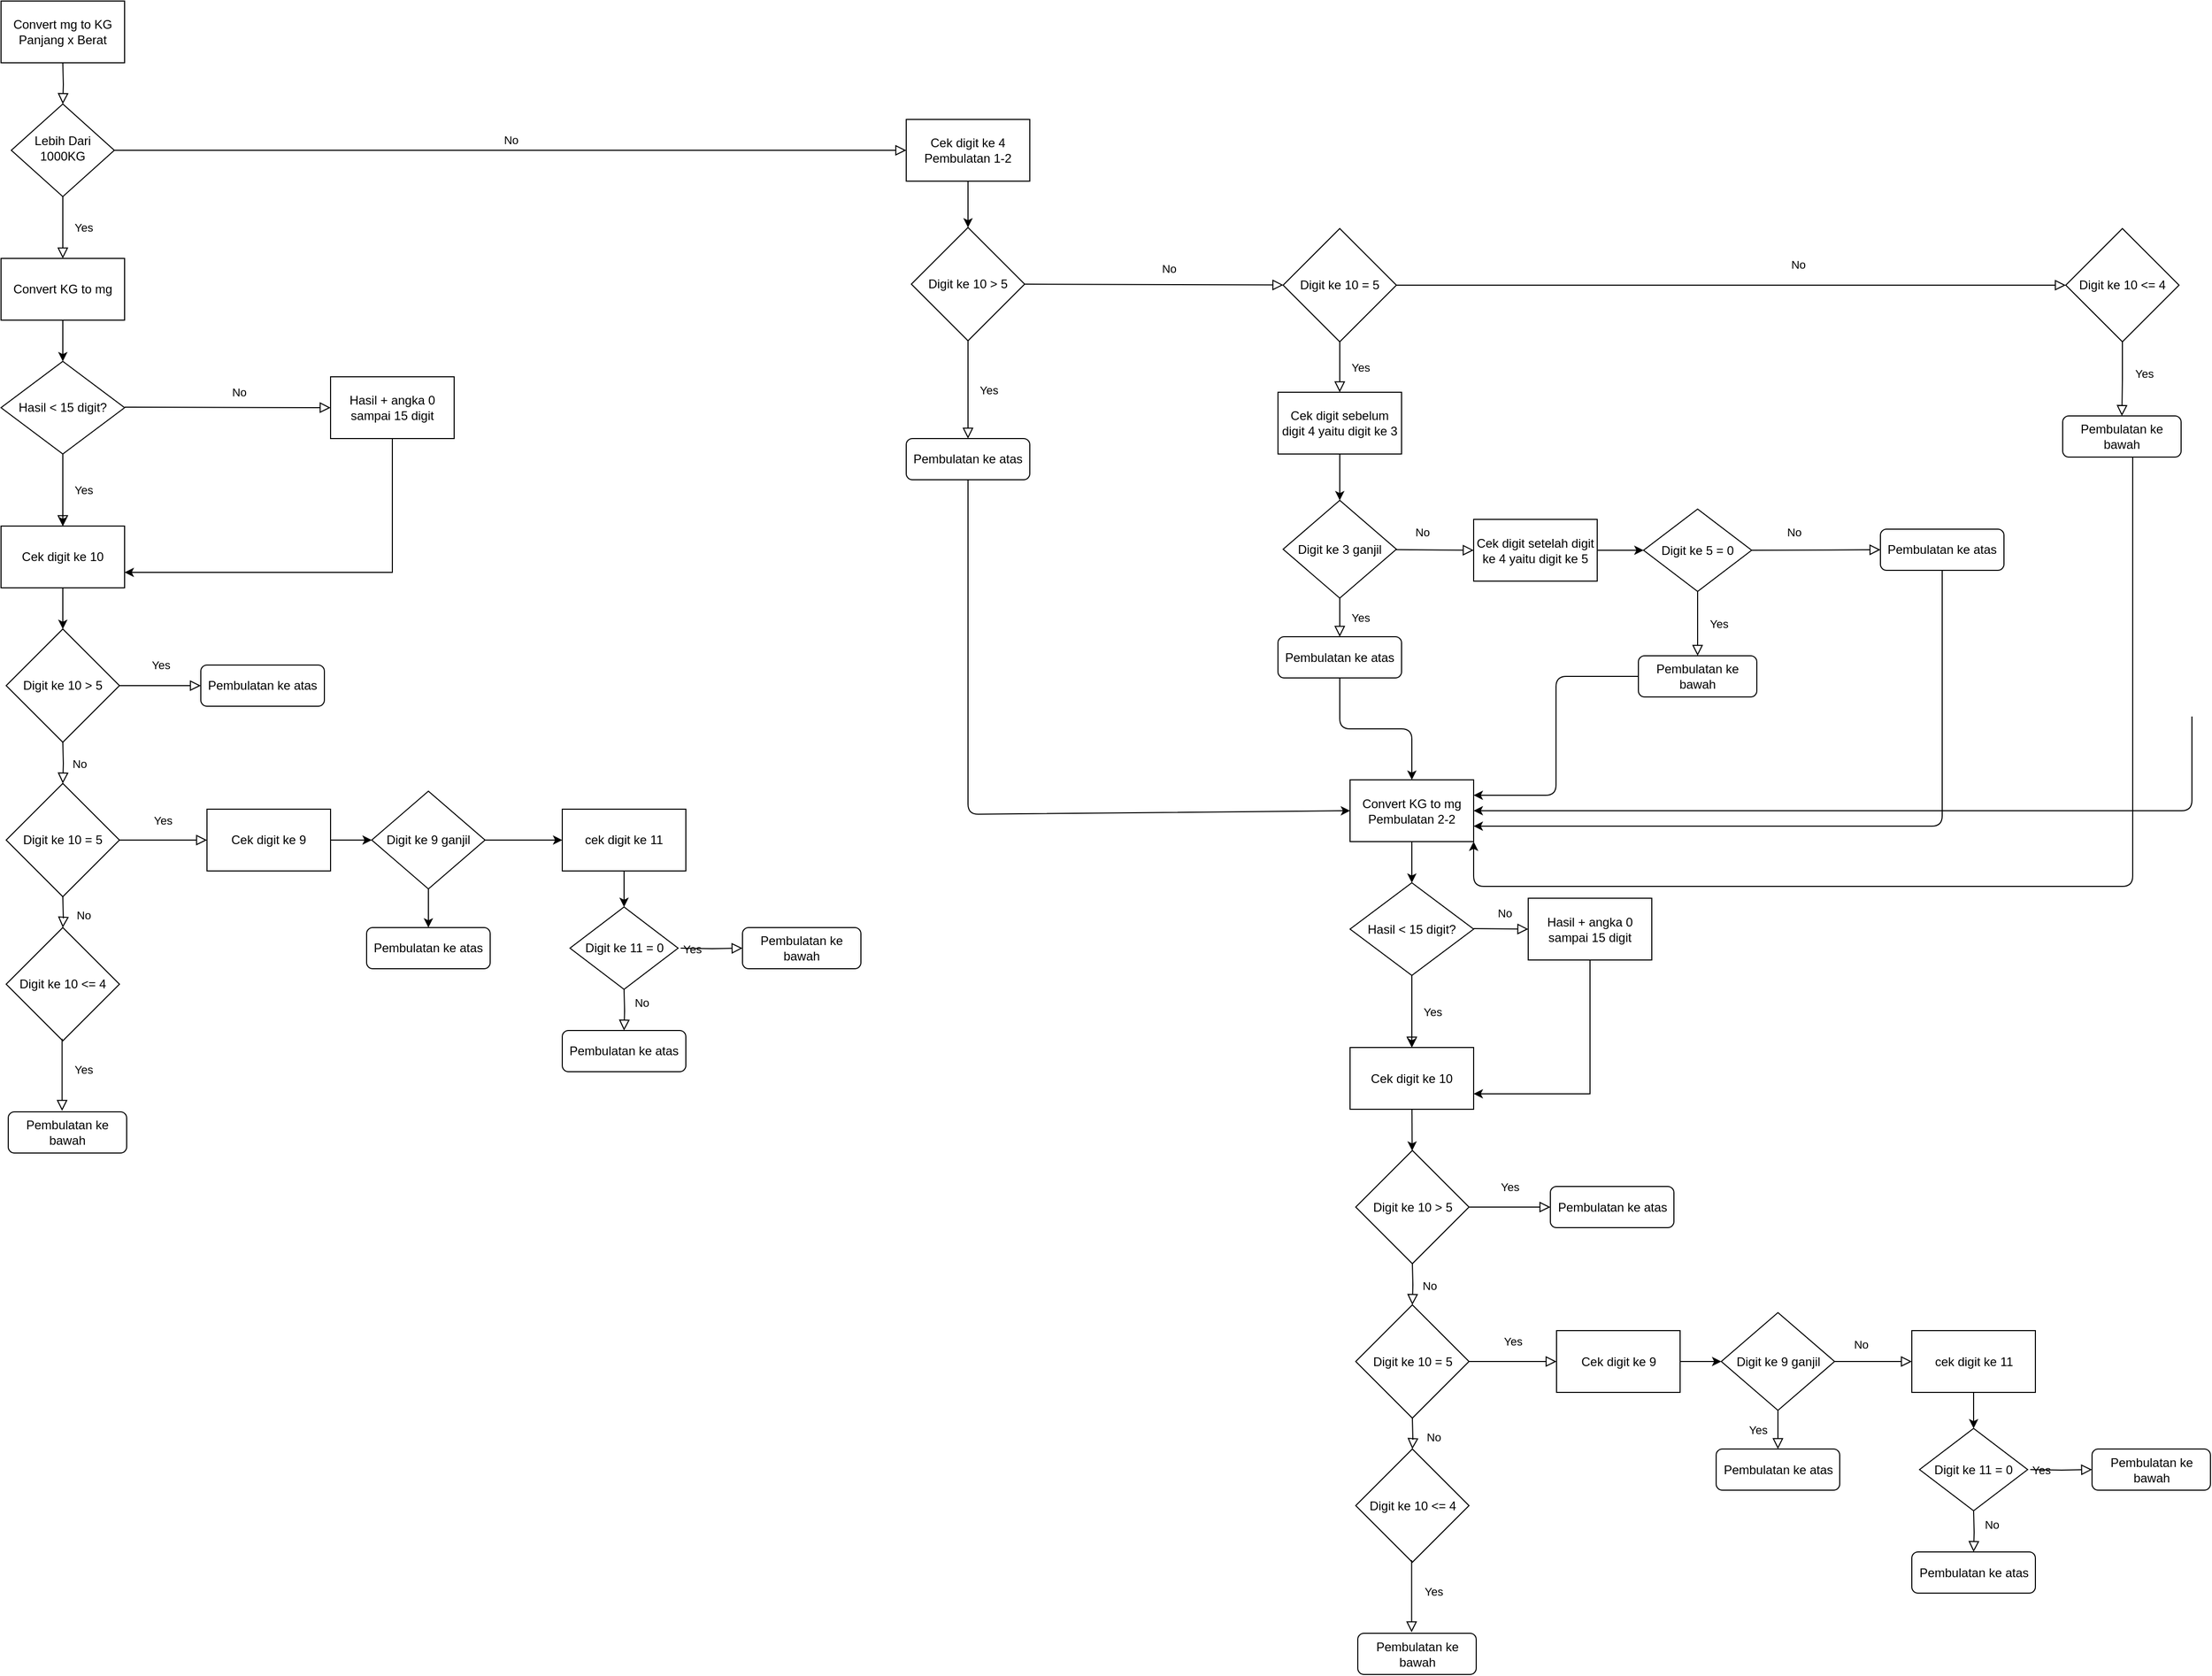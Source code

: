 <mxfile version="20.8.3" type="github">
  <diagram id="C5RBs43oDa-KdzZeNtuy" name="Page-1">
    <mxGraphModel dx="2311" dy="897" grid="1" gridSize="10" guides="1" tooltips="1" connect="1" arrows="1" fold="1" page="1" pageScale="1" pageWidth="827" pageHeight="1169" math="0" shadow="0">
      <root>
        <mxCell id="WIyWlLk6GJQsqaUBKTNV-0" />
        <mxCell id="WIyWlLk6GJQsqaUBKTNV-1" parent="WIyWlLk6GJQsqaUBKTNV-0" />
        <mxCell id="WIyWlLk6GJQsqaUBKTNV-2" value="" style="rounded=0;html=1;jettySize=auto;orthogonalLoop=1;fontSize=11;endArrow=block;endFill=0;endSize=8;strokeWidth=1;shadow=0;labelBackgroundColor=none;edgeStyle=orthogonalEdgeStyle;" parent="WIyWlLk6GJQsqaUBKTNV-1" target="WIyWlLk6GJQsqaUBKTNV-6" edge="1">
          <mxGeometry relative="1" as="geometry">
            <mxPoint x="60" y="140" as="sourcePoint" />
          </mxGeometry>
        </mxCell>
        <mxCell id="WIyWlLk6GJQsqaUBKTNV-4" value="Yes" style="rounded=0;html=1;jettySize=auto;orthogonalLoop=1;fontSize=11;endArrow=block;endFill=0;endSize=8;strokeWidth=1;shadow=0;labelBackgroundColor=none;edgeStyle=orthogonalEdgeStyle;" parent="WIyWlLk6GJQsqaUBKTNV-1" source="WIyWlLk6GJQsqaUBKTNV-6" edge="1">
          <mxGeometry y="20" relative="1" as="geometry">
            <mxPoint as="offset" />
            <mxPoint x="60" y="330" as="targetPoint" />
          </mxGeometry>
        </mxCell>
        <mxCell id="WIyWlLk6GJQsqaUBKTNV-5" value="No" style="edgeStyle=orthogonalEdgeStyle;rounded=0;html=1;jettySize=auto;orthogonalLoop=1;fontSize=11;endArrow=block;endFill=0;endSize=8;strokeWidth=1;shadow=0;labelBackgroundColor=none;entryX=0;entryY=0.5;entryDx=0;entryDy=0;" parent="WIyWlLk6GJQsqaUBKTNV-1" source="WIyWlLk6GJQsqaUBKTNV-6" target="S4tk1vwkPnhRa-5dBJaB-56" edge="1">
          <mxGeometry y="10" relative="1" as="geometry">
            <mxPoint as="offset" />
            <mxPoint x="740" y="225" as="targetPoint" />
          </mxGeometry>
        </mxCell>
        <mxCell id="WIyWlLk6GJQsqaUBKTNV-6" value="Lebih Dari 1000KG&lt;br&gt;" style="rhombus;whiteSpace=wrap;html=1;shadow=0;fontFamily=Helvetica;fontSize=12;align=center;strokeWidth=1;spacing=6;spacingTop=-4;" parent="WIyWlLk6GJQsqaUBKTNV-1" vertex="1">
          <mxGeometry x="10" y="180" width="100" height="90" as="geometry" />
        </mxCell>
        <mxCell id="S4tk1vwkPnhRa-5dBJaB-2" value="Convert mg to KG Panjang x Berat" style="rounded=0;whiteSpace=wrap;html=1;" vertex="1" parent="WIyWlLk6GJQsqaUBKTNV-1">
          <mxGeometry y="80" width="120" height="60" as="geometry" />
        </mxCell>
        <mxCell id="S4tk1vwkPnhRa-5dBJaB-7" style="edgeStyle=orthogonalEdgeStyle;rounded=0;orthogonalLoop=1;jettySize=auto;html=1;entryX=0.5;entryY=0;entryDx=0;entryDy=0;" edge="1" parent="WIyWlLk6GJQsqaUBKTNV-1" source="S4tk1vwkPnhRa-5dBJaB-3" target="S4tk1vwkPnhRa-5dBJaB-4">
          <mxGeometry relative="1" as="geometry" />
        </mxCell>
        <mxCell id="S4tk1vwkPnhRa-5dBJaB-3" value="Convert KG to mg" style="rounded=0;whiteSpace=wrap;html=1;" vertex="1" parent="WIyWlLk6GJQsqaUBKTNV-1">
          <mxGeometry y="330" width="120" height="60" as="geometry" />
        </mxCell>
        <mxCell id="S4tk1vwkPnhRa-5dBJaB-9" style="edgeStyle=orthogonalEdgeStyle;rounded=0;orthogonalLoop=1;jettySize=auto;html=1;" edge="1" parent="WIyWlLk6GJQsqaUBKTNV-1" source="S4tk1vwkPnhRa-5dBJaB-4">
          <mxGeometry relative="1" as="geometry">
            <mxPoint x="60" y="590" as="targetPoint" />
          </mxGeometry>
        </mxCell>
        <mxCell id="S4tk1vwkPnhRa-5dBJaB-4" value="Hasil &amp;lt; 15 digit?" style="rhombus;whiteSpace=wrap;html=1;" vertex="1" parent="WIyWlLk6GJQsqaUBKTNV-1">
          <mxGeometry y="430" width="120" height="90" as="geometry" />
        </mxCell>
        <mxCell id="S4tk1vwkPnhRa-5dBJaB-12" style="edgeStyle=orthogonalEdgeStyle;rounded=0;orthogonalLoop=1;jettySize=auto;html=1;entryX=1;entryY=0.75;entryDx=0;entryDy=0;" edge="1" parent="WIyWlLk6GJQsqaUBKTNV-1" source="S4tk1vwkPnhRa-5dBJaB-10" target="S4tk1vwkPnhRa-5dBJaB-11">
          <mxGeometry relative="1" as="geometry">
            <Array as="points">
              <mxPoint x="380" y="635" />
            </Array>
          </mxGeometry>
        </mxCell>
        <mxCell id="S4tk1vwkPnhRa-5dBJaB-10" value="Hasil + angka 0 sampai 15 digit" style="rounded=0;whiteSpace=wrap;html=1;" vertex="1" parent="WIyWlLk6GJQsqaUBKTNV-1">
          <mxGeometry x="320" y="445" width="120" height="60" as="geometry" />
        </mxCell>
        <mxCell id="S4tk1vwkPnhRa-5dBJaB-20" style="edgeStyle=orthogonalEdgeStyle;rounded=0;orthogonalLoop=1;jettySize=auto;html=1;" edge="1" parent="WIyWlLk6GJQsqaUBKTNV-1" source="S4tk1vwkPnhRa-5dBJaB-11" target="S4tk1vwkPnhRa-5dBJaB-18">
          <mxGeometry relative="1" as="geometry" />
        </mxCell>
        <mxCell id="S4tk1vwkPnhRa-5dBJaB-11" value="Cek digit ke 10" style="rounded=0;whiteSpace=wrap;html=1;" vertex="1" parent="WIyWlLk6GJQsqaUBKTNV-1">
          <mxGeometry y="590" width="120" height="60" as="geometry" />
        </mxCell>
        <mxCell id="S4tk1vwkPnhRa-5dBJaB-14" value="No" style="edgeStyle=orthogonalEdgeStyle;rounded=0;html=1;jettySize=auto;orthogonalLoop=1;fontSize=11;endArrow=block;endFill=0;endSize=8;strokeWidth=1;shadow=0;labelBackgroundColor=none;entryX=0;entryY=0.5;entryDx=0;entryDy=0;" edge="1" parent="WIyWlLk6GJQsqaUBKTNV-1" target="S4tk1vwkPnhRa-5dBJaB-10">
          <mxGeometry x="0.102" y="15" relative="1" as="geometry">
            <mxPoint x="1" as="offset" />
            <mxPoint x="120" y="474.5" as="sourcePoint" />
            <mxPoint x="310" y="474.5" as="targetPoint" />
          </mxGeometry>
        </mxCell>
        <mxCell id="S4tk1vwkPnhRa-5dBJaB-15" value="Yes" style="rounded=0;html=1;jettySize=auto;orthogonalLoop=1;fontSize=11;endArrow=block;endFill=0;endSize=8;strokeWidth=1;shadow=0;labelBackgroundColor=none;edgeStyle=orthogonalEdgeStyle;" edge="1" parent="WIyWlLk6GJQsqaUBKTNV-1" source="S4tk1vwkPnhRa-5dBJaB-4" target="S4tk1vwkPnhRa-5dBJaB-11">
          <mxGeometry y="20" relative="1" as="geometry">
            <mxPoint as="offset" />
            <mxPoint x="70" y="280" as="sourcePoint" />
            <mxPoint x="70" y="340" as="targetPoint" />
          </mxGeometry>
        </mxCell>
        <mxCell id="S4tk1vwkPnhRa-5dBJaB-17" value="Digit ke 10 = 5" style="rhombus;whiteSpace=wrap;html=1;" vertex="1" parent="WIyWlLk6GJQsqaUBKTNV-1">
          <mxGeometry x="5" y="840" width="110" height="110" as="geometry" />
        </mxCell>
        <mxCell id="S4tk1vwkPnhRa-5dBJaB-18" value="Digit ke 10 &amp;gt; 5" style="rhombus;whiteSpace=wrap;html=1;" vertex="1" parent="WIyWlLk6GJQsqaUBKTNV-1">
          <mxGeometry x="5" y="690" width="110" height="110" as="geometry" />
        </mxCell>
        <mxCell id="S4tk1vwkPnhRa-5dBJaB-19" value="&lt;span style=&quot;font-weight: 400;&quot;&gt;Digit ke 10 &amp;lt;= 4&lt;/span&gt;" style="rhombus;whiteSpace=wrap;html=1;fontStyle=1" vertex="1" parent="WIyWlLk6GJQsqaUBKTNV-1">
          <mxGeometry x="5" y="980" width="110" height="110" as="geometry" />
        </mxCell>
        <mxCell id="S4tk1vwkPnhRa-5dBJaB-28" value="No" style="edgeStyle=orthogonalEdgeStyle;rounded=0;html=1;jettySize=auto;orthogonalLoop=1;fontSize=11;endArrow=block;endFill=0;endSize=8;strokeWidth=1;shadow=0;labelBackgroundColor=none;" edge="1" parent="WIyWlLk6GJQsqaUBKTNV-1" target="S4tk1vwkPnhRa-5dBJaB-17">
          <mxGeometry x="0.102" y="15" relative="1" as="geometry">
            <mxPoint x="1" as="offset" />
            <mxPoint x="60" y="799.5" as="sourcePoint" />
            <mxPoint x="260" y="800" as="targetPoint" />
          </mxGeometry>
        </mxCell>
        <mxCell id="S4tk1vwkPnhRa-5dBJaB-29" value="No" style="edgeStyle=orthogonalEdgeStyle;rounded=0;html=1;jettySize=auto;orthogonalLoop=1;fontSize=11;endArrow=block;endFill=0;endSize=8;strokeWidth=1;shadow=0;labelBackgroundColor=none;" edge="1" parent="WIyWlLk6GJQsqaUBKTNV-1" target="S4tk1vwkPnhRa-5dBJaB-19">
          <mxGeometry x="0.2" y="20" relative="1" as="geometry">
            <mxPoint as="offset" />
            <mxPoint x="60" y="950" as="sourcePoint" />
            <mxPoint x="70" y="850" as="targetPoint" />
          </mxGeometry>
        </mxCell>
        <mxCell id="S4tk1vwkPnhRa-5dBJaB-30" value="Yes" style="rounded=0;html=1;jettySize=auto;orthogonalLoop=1;fontSize=11;endArrow=block;endFill=0;endSize=8;strokeWidth=1;shadow=0;labelBackgroundColor=none;edgeStyle=orthogonalEdgeStyle;exitX=1;exitY=0.5;exitDx=0;exitDy=0;entryX=0;entryY=0.5;entryDx=0;entryDy=0;" edge="1" parent="WIyWlLk6GJQsqaUBKTNV-1" source="S4tk1vwkPnhRa-5dBJaB-18" target="S4tk1vwkPnhRa-5dBJaB-31">
          <mxGeometry y="20" relative="1" as="geometry">
            <mxPoint as="offset" />
            <mxPoint x="120" y="560" as="sourcePoint" />
            <mxPoint x="190" y="745" as="targetPoint" />
          </mxGeometry>
        </mxCell>
        <mxCell id="S4tk1vwkPnhRa-5dBJaB-31" value="Pembulatan ke atas" style="rounded=1;whiteSpace=wrap;html=1;fontSize=12;glass=0;strokeWidth=1;shadow=0;" vertex="1" parent="WIyWlLk6GJQsqaUBKTNV-1">
          <mxGeometry x="194" y="725" width="120" height="40" as="geometry" />
        </mxCell>
        <mxCell id="S4tk1vwkPnhRa-5dBJaB-33" value="Yes" style="rounded=0;html=1;jettySize=auto;orthogonalLoop=1;fontSize=11;endArrow=block;endFill=0;endSize=8;strokeWidth=1;shadow=0;labelBackgroundColor=none;edgeStyle=orthogonalEdgeStyle;exitX=1;exitY=0.5;exitDx=0;exitDy=0;" edge="1" parent="WIyWlLk6GJQsqaUBKTNV-1" source="S4tk1vwkPnhRa-5dBJaB-17">
          <mxGeometry y="20" relative="1" as="geometry">
            <mxPoint as="offset" />
            <mxPoint x="125" y="755" as="sourcePoint" />
            <mxPoint x="200" y="895" as="targetPoint" />
          </mxGeometry>
        </mxCell>
        <mxCell id="S4tk1vwkPnhRa-5dBJaB-37" value="" style="edgeStyle=orthogonalEdgeStyle;curved=1;orthogonalLoop=1;jettySize=auto;html=1;strokeColor=default;" edge="1" parent="WIyWlLk6GJQsqaUBKTNV-1" source="S4tk1vwkPnhRa-5dBJaB-34" target="S4tk1vwkPnhRa-5dBJaB-35">
          <mxGeometry relative="1" as="geometry" />
        </mxCell>
        <mxCell id="S4tk1vwkPnhRa-5dBJaB-34" value="Cek digit ke 9" style="rounded=0;whiteSpace=wrap;html=1;" vertex="1" parent="WIyWlLk6GJQsqaUBKTNV-1">
          <mxGeometry x="200" y="865" width="120" height="60" as="geometry" />
        </mxCell>
        <mxCell id="S4tk1vwkPnhRa-5dBJaB-41" style="edgeStyle=orthogonalEdgeStyle;curved=1;orthogonalLoop=1;jettySize=auto;html=1;entryX=0.5;entryY=0;entryDx=0;entryDy=0;strokeColor=default;" edge="1" parent="WIyWlLk6GJQsqaUBKTNV-1" source="S4tk1vwkPnhRa-5dBJaB-35" target="S4tk1vwkPnhRa-5dBJaB-39">
          <mxGeometry relative="1" as="geometry" />
        </mxCell>
        <mxCell id="S4tk1vwkPnhRa-5dBJaB-43" value="" style="edgeStyle=orthogonalEdgeStyle;curved=1;orthogonalLoop=1;jettySize=auto;html=1;strokeColor=default;" edge="1" parent="WIyWlLk6GJQsqaUBKTNV-1" source="S4tk1vwkPnhRa-5dBJaB-35" target="S4tk1vwkPnhRa-5dBJaB-42">
          <mxGeometry relative="1" as="geometry" />
        </mxCell>
        <mxCell id="S4tk1vwkPnhRa-5dBJaB-35" value="Digit ke 9 ganjil" style="rhombus;whiteSpace=wrap;html=1;rounded=0;" vertex="1" parent="WIyWlLk6GJQsqaUBKTNV-1">
          <mxGeometry x="360" y="847.5" width="110" height="95" as="geometry" />
        </mxCell>
        <mxCell id="S4tk1vwkPnhRa-5dBJaB-39" value="Pembulatan ke atas" style="rounded=1;whiteSpace=wrap;html=1;fontSize=12;glass=0;strokeWidth=1;shadow=0;" vertex="1" parent="WIyWlLk6GJQsqaUBKTNV-1">
          <mxGeometry x="355" y="980" width="120" height="40" as="geometry" />
        </mxCell>
        <mxCell id="S4tk1vwkPnhRa-5dBJaB-45" value="" style="edgeStyle=orthogonalEdgeStyle;curved=1;orthogonalLoop=1;jettySize=auto;html=1;strokeColor=default;" edge="1" parent="WIyWlLk6GJQsqaUBKTNV-1" source="S4tk1vwkPnhRa-5dBJaB-42" target="S4tk1vwkPnhRa-5dBJaB-44">
          <mxGeometry relative="1" as="geometry" />
        </mxCell>
        <mxCell id="S4tk1vwkPnhRa-5dBJaB-42" value="cek digit ke 11" style="whiteSpace=wrap;html=1;rounded=0;" vertex="1" parent="WIyWlLk6GJQsqaUBKTNV-1">
          <mxGeometry x="545" y="865" width="120" height="60" as="geometry" />
        </mxCell>
        <mxCell id="S4tk1vwkPnhRa-5dBJaB-44" value="Digit ke 11 = 0" style="rhombus;whiteSpace=wrap;html=1;rounded=0;direction=south;" vertex="1" parent="WIyWlLk6GJQsqaUBKTNV-1">
          <mxGeometry x="552.5" y="960" width="105" height="80" as="geometry" />
        </mxCell>
        <mxCell id="S4tk1vwkPnhRa-5dBJaB-46" value="Pembulatan ke atas" style="rounded=1;whiteSpace=wrap;html=1;fontSize=12;glass=0;strokeWidth=1;shadow=0;" vertex="1" parent="WIyWlLk6GJQsqaUBKTNV-1">
          <mxGeometry x="545" y="1080" width="120" height="40" as="geometry" />
        </mxCell>
        <mxCell id="S4tk1vwkPnhRa-5dBJaB-48" value="Pembulatan ke bawah" style="rounded=1;whiteSpace=wrap;html=1;fontSize=12;glass=0;strokeWidth=1;shadow=0;" vertex="1" parent="WIyWlLk6GJQsqaUBKTNV-1">
          <mxGeometry x="720" y="980" width="115" height="40" as="geometry" />
        </mxCell>
        <mxCell id="S4tk1vwkPnhRa-5dBJaB-49" value="Yes" style="rounded=0;html=1;jettySize=auto;orthogonalLoop=1;fontSize=11;endArrow=block;endFill=0;endSize=8;strokeWidth=1;shadow=0;labelBackgroundColor=none;edgeStyle=orthogonalEdgeStyle;entryX=0;entryY=0.5;entryDx=0;entryDy=0;" edge="1" parent="WIyWlLk6GJQsqaUBKTNV-1" target="S4tk1vwkPnhRa-5dBJaB-48">
          <mxGeometry y="20" relative="1" as="geometry">
            <mxPoint as="offset" />
            <mxPoint x="660" y="1000" as="sourcePoint" />
            <mxPoint x="210.0" y="905" as="targetPoint" />
          </mxGeometry>
        </mxCell>
        <mxCell id="S4tk1vwkPnhRa-5dBJaB-51" value="No" style="edgeStyle=orthogonalEdgeStyle;rounded=0;html=1;jettySize=auto;orthogonalLoop=1;fontSize=11;endArrow=block;endFill=0;endSize=8;strokeWidth=1;shadow=0;labelBackgroundColor=none;entryX=0.5;entryY=0;entryDx=0;entryDy=0;" edge="1" parent="WIyWlLk6GJQsqaUBKTNV-1" target="S4tk1vwkPnhRa-5dBJaB-46">
          <mxGeometry x="-0.333" y="17" relative="1" as="geometry">
            <mxPoint as="offset" />
            <mxPoint x="605" y="1040" as="sourcePoint" />
            <mxPoint x="123" y="990" as="targetPoint" />
          </mxGeometry>
        </mxCell>
        <mxCell id="S4tk1vwkPnhRa-5dBJaB-52" value="Pembulatan ke bawah" style="rounded=1;whiteSpace=wrap;html=1;fontSize=12;glass=0;strokeWidth=1;shadow=0;" vertex="1" parent="WIyWlLk6GJQsqaUBKTNV-1">
          <mxGeometry x="7" y="1159" width="115" height="40" as="geometry" />
        </mxCell>
        <mxCell id="S4tk1vwkPnhRa-5dBJaB-53" value="Yes" style="rounded=0;html=1;jettySize=auto;orthogonalLoop=1;fontSize=11;endArrow=block;endFill=0;endSize=8;strokeWidth=1;shadow=0;labelBackgroundColor=none;edgeStyle=orthogonalEdgeStyle;" edge="1" parent="WIyWlLk6GJQsqaUBKTNV-1">
          <mxGeometry x="-0.143" y="21" relative="1" as="geometry">
            <mxPoint as="offset" />
            <mxPoint x="59.29" y="1088" as="sourcePoint" />
            <mxPoint x="59.29" y="1158" as="targetPoint" />
          </mxGeometry>
        </mxCell>
        <mxCell id="S4tk1vwkPnhRa-5dBJaB-80" value="" style="edgeStyle=orthogonalEdgeStyle;curved=1;orthogonalLoop=1;jettySize=auto;html=1;strokeColor=default;" edge="1" parent="WIyWlLk6GJQsqaUBKTNV-1" source="S4tk1vwkPnhRa-5dBJaB-56" target="S4tk1vwkPnhRa-5dBJaB-77">
          <mxGeometry relative="1" as="geometry" />
        </mxCell>
        <mxCell id="S4tk1vwkPnhRa-5dBJaB-56" value="Cek digit ke 4&lt;br&gt;Pembulatan 1-2" style="rounded=0;whiteSpace=wrap;html=1;" vertex="1" parent="WIyWlLk6GJQsqaUBKTNV-1">
          <mxGeometry x="879" y="195" width="120" height="60" as="geometry" />
        </mxCell>
        <mxCell id="S4tk1vwkPnhRa-5dBJaB-57" value="No" style="rounded=0;html=1;jettySize=auto;orthogonalLoop=1;fontSize=11;endArrow=block;endFill=0;endSize=8;strokeWidth=1;shadow=0;labelBackgroundColor=none;exitX=1;exitY=0.5;exitDx=0;exitDy=0;" edge="1" parent="WIyWlLk6GJQsqaUBKTNV-1" source="S4tk1vwkPnhRa-5dBJaB-77" target="S4tk1vwkPnhRa-5dBJaB-76">
          <mxGeometry x="0.102" y="15" relative="1" as="geometry">
            <mxPoint x="1" as="offset" />
            <mxPoint x="939.71" y="404.5" as="sourcePoint" />
            <mxPoint x="1292" y="270" as="targetPoint" />
          </mxGeometry>
        </mxCell>
        <mxCell id="S4tk1vwkPnhRa-5dBJaB-58" value="No" style="rounded=0;html=1;jettySize=auto;orthogonalLoop=1;fontSize=11;endArrow=block;endFill=0;endSize=8;strokeWidth=1;shadow=0;labelBackgroundColor=none;exitX=1;exitY=0.5;exitDx=0;exitDy=0;entryX=0;entryY=0.5;entryDx=0;entryDy=0;" edge="1" parent="WIyWlLk6GJQsqaUBKTNV-1" source="S4tk1vwkPnhRa-5dBJaB-76" target="S4tk1vwkPnhRa-5dBJaB-78">
          <mxGeometry x="0.2" y="20" relative="1" as="geometry">
            <mxPoint as="offset" />
            <mxPoint x="1300.71" y="385" as="sourcePoint" />
            <mxPoint x="1735" y="50" as="targetPoint" />
          </mxGeometry>
        </mxCell>
        <mxCell id="S4tk1vwkPnhRa-5dBJaB-59" value="Yes" style="rounded=0;html=1;jettySize=auto;orthogonalLoop=1;fontSize=11;endArrow=block;endFill=0;endSize=8;strokeWidth=1;shadow=0;labelBackgroundColor=none;exitX=0.5;exitY=1;exitDx=0;exitDy=0;" edge="1" parent="WIyWlLk6GJQsqaUBKTNV-1" target="S4tk1vwkPnhRa-5dBJaB-60" source="S4tk1vwkPnhRa-5dBJaB-77">
          <mxGeometry y="20" relative="1" as="geometry">
            <mxPoint as="offset" />
            <mxPoint x="994.71" y="355" as="sourcePoint" />
            <mxPoint x="882" y="525" as="targetPoint" />
          </mxGeometry>
        </mxCell>
        <mxCell id="S4tk1vwkPnhRa-5dBJaB-82" value="" style="orthogonalLoop=1;jettySize=auto;html=1;strokeColor=default;entryX=0;entryY=0.5;entryDx=0;entryDy=0;" edge="1" parent="WIyWlLk6GJQsqaUBKTNV-1" source="S4tk1vwkPnhRa-5dBJaB-60" target="S4tk1vwkPnhRa-5dBJaB-123">
          <mxGeometry relative="1" as="geometry">
            <mxPoint x="939" y="620" as="targetPoint" />
            <Array as="points">
              <mxPoint x="939" y="870" />
            </Array>
          </mxGeometry>
        </mxCell>
        <mxCell id="S4tk1vwkPnhRa-5dBJaB-60" value="Pembulatan ke atas" style="rounded=1;whiteSpace=wrap;html=1;fontSize=12;glass=0;strokeWidth=1;shadow=0;" vertex="1" parent="WIyWlLk6GJQsqaUBKTNV-1">
          <mxGeometry x="879" y="505" width="120" height="40" as="geometry" />
        </mxCell>
        <mxCell id="S4tk1vwkPnhRa-5dBJaB-61" value="Yes" style="rounded=0;html=1;jettySize=auto;orthogonalLoop=1;fontSize=11;endArrow=block;endFill=0;endSize=8;strokeWidth=1;shadow=0;labelBackgroundColor=none;edgeStyle=orthogonalEdgeStyle;exitX=0.5;exitY=1;exitDx=0;exitDy=0;entryX=0.5;entryY=0;entryDx=0;entryDy=0;" edge="1" parent="WIyWlLk6GJQsqaUBKTNV-1" source="S4tk1vwkPnhRa-5dBJaB-76" target="S4tk1vwkPnhRa-5dBJaB-63">
          <mxGeometry y="20" relative="1" as="geometry">
            <mxPoint as="offset" />
            <mxPoint x="1355.71" y="335" as="sourcePoint" />
            <mxPoint x="1440.71" y="335" as="targetPoint" />
          </mxGeometry>
        </mxCell>
        <mxCell id="S4tk1vwkPnhRa-5dBJaB-62" value="" style="edgeStyle=orthogonalEdgeStyle;curved=1;orthogonalLoop=1;jettySize=auto;html=1;strokeColor=default;" edge="1" parent="WIyWlLk6GJQsqaUBKTNV-1" source="S4tk1vwkPnhRa-5dBJaB-63" target="S4tk1vwkPnhRa-5dBJaB-66">
          <mxGeometry relative="1" as="geometry" />
        </mxCell>
        <mxCell id="S4tk1vwkPnhRa-5dBJaB-63" value="Cek digit sebelum digit 4 yaitu digit ke 3" style="rounded=0;whiteSpace=wrap;html=1;" vertex="1" parent="WIyWlLk6GJQsqaUBKTNV-1">
          <mxGeometry x="1240" y="460" width="120" height="60" as="geometry" />
        </mxCell>
        <mxCell id="S4tk1vwkPnhRa-5dBJaB-66" value="Digit ke 3 ganjil" style="rhombus;whiteSpace=wrap;html=1;rounded=0;" vertex="1" parent="WIyWlLk6GJQsqaUBKTNV-1">
          <mxGeometry x="1245" y="565" width="110" height="95" as="geometry" />
        </mxCell>
        <mxCell id="S4tk1vwkPnhRa-5dBJaB-196" style="edgeStyle=orthogonalEdgeStyle;orthogonalLoop=1;jettySize=auto;html=1;entryX=0.5;entryY=0;entryDx=0;entryDy=0;strokeColor=default;" edge="1" parent="WIyWlLk6GJQsqaUBKTNV-1" source="S4tk1vwkPnhRa-5dBJaB-67" target="S4tk1vwkPnhRa-5dBJaB-123">
          <mxGeometry relative="1" as="geometry" />
        </mxCell>
        <mxCell id="S4tk1vwkPnhRa-5dBJaB-67" value="Pembulatan ke atas" style="rounded=1;whiteSpace=wrap;html=1;fontSize=12;glass=0;strokeWidth=1;shadow=0;" vertex="1" parent="WIyWlLk6GJQsqaUBKTNV-1">
          <mxGeometry x="1240" y="697.5" width="120" height="40" as="geometry" />
        </mxCell>
        <mxCell id="S4tk1vwkPnhRa-5dBJaB-68" value="" style="edgeStyle=orthogonalEdgeStyle;curved=1;orthogonalLoop=1;jettySize=auto;html=1;strokeColor=default;" edge="1" parent="WIyWlLk6GJQsqaUBKTNV-1" source="S4tk1vwkPnhRa-5dBJaB-69" target="S4tk1vwkPnhRa-5dBJaB-70">
          <mxGeometry relative="1" as="geometry" />
        </mxCell>
        <mxCell id="S4tk1vwkPnhRa-5dBJaB-69" value="Cek digit setelah digit ke 4 yaitu digit ke 5" style="whiteSpace=wrap;html=1;rounded=0;" vertex="1" parent="WIyWlLk6GJQsqaUBKTNV-1">
          <mxGeometry x="1430" y="583.5" width="120" height="60" as="geometry" />
        </mxCell>
        <mxCell id="S4tk1vwkPnhRa-5dBJaB-70" value="Digit ke 5 = 0" style="rhombus;whiteSpace=wrap;html=1;rounded=0;direction=south;" vertex="1" parent="WIyWlLk6GJQsqaUBKTNV-1">
          <mxGeometry x="1595" y="573.5" width="105" height="80" as="geometry" />
        </mxCell>
        <mxCell id="S4tk1vwkPnhRa-5dBJaB-193" style="edgeStyle=orthogonalEdgeStyle;orthogonalLoop=1;jettySize=auto;html=1;entryX=1;entryY=0.75;entryDx=0;entryDy=0;strokeColor=default;exitX=0.5;exitY=1;exitDx=0;exitDy=0;" edge="1" parent="WIyWlLk6GJQsqaUBKTNV-1" source="S4tk1vwkPnhRa-5dBJaB-71" target="S4tk1vwkPnhRa-5dBJaB-123">
          <mxGeometry relative="1" as="geometry" />
        </mxCell>
        <mxCell id="S4tk1vwkPnhRa-5dBJaB-71" value="Pembulatan ke atas" style="rounded=1;whiteSpace=wrap;html=1;fontSize=12;glass=0;strokeWidth=1;shadow=0;" vertex="1" parent="WIyWlLk6GJQsqaUBKTNV-1">
          <mxGeometry x="1825" y="593" width="120" height="40" as="geometry" />
        </mxCell>
        <mxCell id="S4tk1vwkPnhRa-5dBJaB-192" style="edgeStyle=orthogonalEdgeStyle;orthogonalLoop=1;jettySize=auto;html=1;entryX=1;entryY=0.5;entryDx=0;entryDy=0;strokeColor=default;exitX=0.5;exitY=1;exitDx=0;exitDy=0;" edge="1" parent="WIyWlLk6GJQsqaUBKTNV-1" target="S4tk1vwkPnhRa-5dBJaB-123">
          <mxGeometry relative="1" as="geometry">
            <mxPoint x="2127.5" y="775" as="sourcePoint" />
            <Array as="points">
              <mxPoint x="2128" y="867" />
            </Array>
          </mxGeometry>
        </mxCell>
        <mxCell id="S4tk1vwkPnhRa-5dBJaB-195" style="edgeStyle=orthogonalEdgeStyle;orthogonalLoop=1;jettySize=auto;html=1;entryX=1;entryY=0.25;entryDx=0;entryDy=0;strokeColor=default;" edge="1" parent="WIyWlLk6GJQsqaUBKTNV-1" source="S4tk1vwkPnhRa-5dBJaB-72" target="S4tk1vwkPnhRa-5dBJaB-123">
          <mxGeometry relative="1" as="geometry" />
        </mxCell>
        <mxCell id="S4tk1vwkPnhRa-5dBJaB-72" value="Pembulatan ke bawah" style="rounded=1;whiteSpace=wrap;html=1;fontSize=12;glass=0;strokeWidth=1;shadow=0;" vertex="1" parent="WIyWlLk6GJQsqaUBKTNV-1">
          <mxGeometry x="1590" y="716" width="115" height="40" as="geometry" />
        </mxCell>
        <mxCell id="S4tk1vwkPnhRa-5dBJaB-73" value="Yes" style="rounded=0;html=1;jettySize=auto;orthogonalLoop=1;fontSize=11;endArrow=block;endFill=0;endSize=8;strokeWidth=1;shadow=0;labelBackgroundColor=none;exitX=1;exitY=0.5;exitDx=0;exitDy=0;" edge="1" parent="WIyWlLk6GJQsqaUBKTNV-1" target="S4tk1vwkPnhRa-5dBJaB-72" source="S4tk1vwkPnhRa-5dBJaB-70">
          <mxGeometry y="20" relative="1" as="geometry">
            <mxPoint as="offset" />
            <mxPoint x="1705" y="611" as="sourcePoint" />
            <mxPoint x="1595" y="736" as="targetPoint" />
          </mxGeometry>
        </mxCell>
        <mxCell id="S4tk1vwkPnhRa-5dBJaB-74" value="No" style="rounded=0;html=1;jettySize=auto;orthogonalLoop=1;fontSize=11;endArrow=block;endFill=0;endSize=8;strokeWidth=1;shadow=0;labelBackgroundColor=none;entryX=0;entryY=0.5;entryDx=0;entryDy=0;exitX=0.5;exitY=0;exitDx=0;exitDy=0;" edge="1" parent="WIyWlLk6GJQsqaUBKTNV-1" target="S4tk1vwkPnhRa-5dBJaB-71" source="S4tk1vwkPnhRa-5dBJaB-70">
          <mxGeometry x="-0.333" y="17" relative="1" as="geometry">
            <mxPoint as="offset" />
            <mxPoint x="1705" y="611" as="sourcePoint" />
            <mxPoint x="1885" y="601" as="targetPoint" />
          </mxGeometry>
        </mxCell>
        <mxCell id="S4tk1vwkPnhRa-5dBJaB-75" value="Yes" style="rounded=0;html=1;jettySize=auto;orthogonalLoop=1;fontSize=11;endArrow=block;endFill=0;endSize=8;strokeWidth=1;shadow=0;labelBackgroundColor=none;edgeStyle=orthogonalEdgeStyle;exitX=0.5;exitY=1;exitDx=0;exitDy=0;entryX=0.5;entryY=0;entryDx=0;entryDy=0;" edge="1" parent="WIyWlLk6GJQsqaUBKTNV-1" source="S4tk1vwkPnhRa-5dBJaB-78" target="S4tk1vwkPnhRa-5dBJaB-79">
          <mxGeometry x="-0.143" y="21" relative="1" as="geometry">
            <mxPoint as="offset" />
            <mxPoint x="2059.41" y="390" as="sourcePoint" />
            <mxPoint x="2059.41" y="460" as="targetPoint" />
          </mxGeometry>
        </mxCell>
        <mxCell id="S4tk1vwkPnhRa-5dBJaB-76" value="Digit ke 10 = 5" style="rhombus;whiteSpace=wrap;html=1;" vertex="1" parent="WIyWlLk6GJQsqaUBKTNV-1">
          <mxGeometry x="1245" y="301" width="110" height="110" as="geometry" />
        </mxCell>
        <mxCell id="S4tk1vwkPnhRa-5dBJaB-77" value="Digit ke 10 &amp;gt; 5" style="rhombus;whiteSpace=wrap;html=1;" vertex="1" parent="WIyWlLk6GJQsqaUBKTNV-1">
          <mxGeometry x="884" y="300" width="110" height="110" as="geometry" />
        </mxCell>
        <mxCell id="S4tk1vwkPnhRa-5dBJaB-78" value="&lt;span style=&quot;font-weight: 400;&quot;&gt;Digit ke 10 &amp;lt;= 4&lt;/span&gt;" style="rhombus;whiteSpace=wrap;html=1;fontStyle=1" vertex="1" parent="WIyWlLk6GJQsqaUBKTNV-1">
          <mxGeometry x="2005" y="301" width="110" height="110" as="geometry" />
        </mxCell>
        <mxCell id="S4tk1vwkPnhRa-5dBJaB-194" style="edgeStyle=orthogonalEdgeStyle;orthogonalLoop=1;jettySize=auto;html=1;strokeColor=default;entryX=1;entryY=1;entryDx=0;entryDy=0;" edge="1" parent="WIyWlLk6GJQsqaUBKTNV-1" source="S4tk1vwkPnhRa-5dBJaB-79" target="S4tk1vwkPnhRa-5dBJaB-123">
          <mxGeometry relative="1" as="geometry">
            <mxPoint x="2539.5" y="1030" as="targetPoint" />
            <Array as="points">
              <mxPoint x="2070" y="940" />
              <mxPoint x="1430" y="940" />
            </Array>
          </mxGeometry>
        </mxCell>
        <mxCell id="S4tk1vwkPnhRa-5dBJaB-79" value="Pembulatan ke bawah" style="rounded=1;whiteSpace=wrap;html=1;fontSize=12;glass=0;strokeWidth=1;shadow=0;" vertex="1" parent="WIyWlLk6GJQsqaUBKTNV-1">
          <mxGeometry x="2002" y="483" width="115" height="40" as="geometry" />
        </mxCell>
        <mxCell id="S4tk1vwkPnhRa-5dBJaB-122" style="edgeStyle=orthogonalEdgeStyle;rounded=0;orthogonalLoop=1;jettySize=auto;html=1;entryX=0.5;entryY=0;entryDx=0;entryDy=0;" edge="1" parent="WIyWlLk6GJQsqaUBKTNV-1" source="S4tk1vwkPnhRa-5dBJaB-123" target="S4tk1vwkPnhRa-5dBJaB-125">
          <mxGeometry relative="1" as="geometry" />
        </mxCell>
        <mxCell id="S4tk1vwkPnhRa-5dBJaB-123" value="Convert KG to mg&lt;br&gt;Pembulatan 2-2" style="rounded=0;whiteSpace=wrap;html=1;" vertex="1" parent="WIyWlLk6GJQsqaUBKTNV-1">
          <mxGeometry x="1310" y="836.5" width="120" height="60" as="geometry" />
        </mxCell>
        <mxCell id="S4tk1vwkPnhRa-5dBJaB-124" style="edgeStyle=orthogonalEdgeStyle;rounded=0;orthogonalLoop=1;jettySize=auto;html=1;" edge="1" parent="WIyWlLk6GJQsqaUBKTNV-1" source="S4tk1vwkPnhRa-5dBJaB-125">
          <mxGeometry relative="1" as="geometry">
            <mxPoint x="1370" y="1096.5" as="targetPoint" />
          </mxGeometry>
        </mxCell>
        <mxCell id="S4tk1vwkPnhRa-5dBJaB-125" value="Hasil &amp;lt; 15 digit?" style="rhombus;whiteSpace=wrap;html=1;" vertex="1" parent="WIyWlLk6GJQsqaUBKTNV-1">
          <mxGeometry x="1310" y="936.5" width="120" height="90" as="geometry" />
        </mxCell>
        <mxCell id="S4tk1vwkPnhRa-5dBJaB-126" style="edgeStyle=orthogonalEdgeStyle;rounded=0;orthogonalLoop=1;jettySize=auto;html=1;entryX=1;entryY=0.75;entryDx=0;entryDy=0;" edge="1" parent="WIyWlLk6GJQsqaUBKTNV-1" source="S4tk1vwkPnhRa-5dBJaB-127" target="S4tk1vwkPnhRa-5dBJaB-129">
          <mxGeometry relative="1" as="geometry">
            <Array as="points">
              <mxPoint x="1543" y="1141.5" />
            </Array>
          </mxGeometry>
        </mxCell>
        <mxCell id="S4tk1vwkPnhRa-5dBJaB-127" value="Hasil + angka 0 sampai 15 digit" style="rounded=0;whiteSpace=wrap;html=1;" vertex="1" parent="WIyWlLk6GJQsqaUBKTNV-1">
          <mxGeometry x="1483" y="951.5" width="120" height="60" as="geometry" />
        </mxCell>
        <mxCell id="S4tk1vwkPnhRa-5dBJaB-128" value="" style="edgeStyle=none;orthogonalLoop=1;jettySize=auto;html=1;strokeColor=default;" edge="1" parent="WIyWlLk6GJQsqaUBKTNV-1" source="S4tk1vwkPnhRa-5dBJaB-129" target="S4tk1vwkPnhRa-5dBJaB-133">
          <mxGeometry relative="1" as="geometry" />
        </mxCell>
        <mxCell id="S4tk1vwkPnhRa-5dBJaB-129" value="Cek digit ke 10" style="rounded=0;whiteSpace=wrap;html=1;" vertex="1" parent="WIyWlLk6GJQsqaUBKTNV-1">
          <mxGeometry x="1310" y="1096.5" width="120" height="60" as="geometry" />
        </mxCell>
        <mxCell id="S4tk1vwkPnhRa-5dBJaB-130" value="No" style="edgeStyle=orthogonalEdgeStyle;rounded=0;html=1;jettySize=auto;orthogonalLoop=1;fontSize=11;endArrow=block;endFill=0;endSize=8;strokeWidth=1;shadow=0;labelBackgroundColor=none;entryX=0;entryY=0.5;entryDx=0;entryDy=0;" edge="1" parent="WIyWlLk6GJQsqaUBKTNV-1" target="S4tk1vwkPnhRa-5dBJaB-127">
          <mxGeometry x="0.102" y="15" relative="1" as="geometry">
            <mxPoint x="1" as="offset" />
            <mxPoint x="1430" y="981" as="sourcePoint" />
            <mxPoint x="1620" y="981" as="targetPoint" />
          </mxGeometry>
        </mxCell>
        <mxCell id="S4tk1vwkPnhRa-5dBJaB-131" value="Yes" style="rounded=0;html=1;jettySize=auto;orthogonalLoop=1;fontSize=11;endArrow=block;endFill=0;endSize=8;strokeWidth=1;shadow=0;labelBackgroundColor=none;edgeStyle=orthogonalEdgeStyle;" edge="1" parent="WIyWlLk6GJQsqaUBKTNV-1" source="S4tk1vwkPnhRa-5dBJaB-125" target="S4tk1vwkPnhRa-5dBJaB-129">
          <mxGeometry y="20" relative="1" as="geometry">
            <mxPoint as="offset" />
            <mxPoint x="1380" y="786.5" as="sourcePoint" />
            <mxPoint x="1380" y="846.5" as="targetPoint" />
          </mxGeometry>
        </mxCell>
        <mxCell id="S4tk1vwkPnhRa-5dBJaB-132" value="Digit ke 10 = 5" style="rhombus;whiteSpace=wrap;html=1;" vertex="1" parent="WIyWlLk6GJQsqaUBKTNV-1">
          <mxGeometry x="1315.5" y="1346.5" width="110" height="110" as="geometry" />
        </mxCell>
        <mxCell id="S4tk1vwkPnhRa-5dBJaB-133" value="Digit ke 10 &amp;gt; 5" style="rhombus;whiteSpace=wrap;html=1;" vertex="1" parent="WIyWlLk6GJQsqaUBKTNV-1">
          <mxGeometry x="1315.5" y="1196.5" width="110" height="110" as="geometry" />
        </mxCell>
        <mxCell id="S4tk1vwkPnhRa-5dBJaB-134" value="&lt;span style=&quot;font-weight: 400;&quot;&gt;Digit ke 10 &amp;lt;= 4&lt;/span&gt;" style="rhombus;whiteSpace=wrap;html=1;fontStyle=1" vertex="1" parent="WIyWlLk6GJQsqaUBKTNV-1">
          <mxGeometry x="1315.5" y="1486.5" width="110" height="110" as="geometry" />
        </mxCell>
        <mxCell id="S4tk1vwkPnhRa-5dBJaB-135" value="No" style="edgeStyle=orthogonalEdgeStyle;rounded=0;html=1;jettySize=auto;orthogonalLoop=1;fontSize=11;endArrow=block;endFill=0;endSize=8;strokeWidth=1;shadow=0;labelBackgroundColor=none;" edge="1" parent="WIyWlLk6GJQsqaUBKTNV-1" target="S4tk1vwkPnhRa-5dBJaB-132">
          <mxGeometry x="0.102" y="15" relative="1" as="geometry">
            <mxPoint x="1" as="offset" />
            <mxPoint x="1370.5" y="1306" as="sourcePoint" />
            <mxPoint x="1570.5" y="1306.5" as="targetPoint" />
          </mxGeometry>
        </mxCell>
        <mxCell id="S4tk1vwkPnhRa-5dBJaB-136" value="No" style="edgeStyle=orthogonalEdgeStyle;rounded=0;html=1;jettySize=auto;orthogonalLoop=1;fontSize=11;endArrow=block;endFill=0;endSize=8;strokeWidth=1;shadow=0;labelBackgroundColor=none;" edge="1" parent="WIyWlLk6GJQsqaUBKTNV-1" target="S4tk1vwkPnhRa-5dBJaB-134">
          <mxGeometry x="0.2" y="20" relative="1" as="geometry">
            <mxPoint as="offset" />
            <mxPoint x="1370.5" y="1456.5" as="sourcePoint" />
            <mxPoint x="1380.5" y="1356.5" as="targetPoint" />
          </mxGeometry>
        </mxCell>
        <mxCell id="S4tk1vwkPnhRa-5dBJaB-137" value="Yes" style="rounded=0;html=1;jettySize=auto;orthogonalLoop=1;fontSize=11;endArrow=block;endFill=0;endSize=8;strokeWidth=1;shadow=0;labelBackgroundColor=none;edgeStyle=orthogonalEdgeStyle;exitX=1;exitY=0.5;exitDx=0;exitDy=0;entryX=0;entryY=0.5;entryDx=0;entryDy=0;" edge="1" parent="WIyWlLk6GJQsqaUBKTNV-1" source="S4tk1vwkPnhRa-5dBJaB-133" target="S4tk1vwkPnhRa-5dBJaB-138">
          <mxGeometry y="20" relative="1" as="geometry">
            <mxPoint as="offset" />
            <mxPoint x="1430.5" y="1066.5" as="sourcePoint" />
            <mxPoint x="1500.5" y="1251.5" as="targetPoint" />
          </mxGeometry>
        </mxCell>
        <mxCell id="S4tk1vwkPnhRa-5dBJaB-138" value="Pembulatan ke atas" style="rounded=1;whiteSpace=wrap;html=1;fontSize=12;glass=0;strokeWidth=1;shadow=0;" vertex="1" parent="WIyWlLk6GJQsqaUBKTNV-1">
          <mxGeometry x="1504.5" y="1231.5" width="120" height="40" as="geometry" />
        </mxCell>
        <mxCell id="S4tk1vwkPnhRa-5dBJaB-139" value="Yes" style="rounded=0;html=1;jettySize=auto;orthogonalLoop=1;fontSize=11;endArrow=block;endFill=0;endSize=8;strokeWidth=1;shadow=0;labelBackgroundColor=none;edgeStyle=orthogonalEdgeStyle;exitX=1;exitY=0.5;exitDx=0;exitDy=0;" edge="1" parent="WIyWlLk6GJQsqaUBKTNV-1" source="S4tk1vwkPnhRa-5dBJaB-132">
          <mxGeometry y="20" relative="1" as="geometry">
            <mxPoint as="offset" />
            <mxPoint x="1435.5" y="1261.5" as="sourcePoint" />
            <mxPoint x="1510.5" y="1401.5" as="targetPoint" />
          </mxGeometry>
        </mxCell>
        <mxCell id="S4tk1vwkPnhRa-5dBJaB-140" value="" style="edgeStyle=orthogonalEdgeStyle;curved=1;orthogonalLoop=1;jettySize=auto;html=1;strokeColor=default;" edge="1" parent="WIyWlLk6GJQsqaUBKTNV-1" source="S4tk1vwkPnhRa-5dBJaB-141" target="S4tk1vwkPnhRa-5dBJaB-142">
          <mxGeometry relative="1" as="geometry" />
        </mxCell>
        <mxCell id="S4tk1vwkPnhRa-5dBJaB-141" value="Cek digit ke 9" style="rounded=0;whiteSpace=wrap;html=1;" vertex="1" parent="WIyWlLk6GJQsqaUBKTNV-1">
          <mxGeometry x="1510.5" y="1371.5" width="120" height="60" as="geometry" />
        </mxCell>
        <mxCell id="S4tk1vwkPnhRa-5dBJaB-142" value="Digit ke 9 ganjil" style="rhombus;whiteSpace=wrap;html=1;rounded=0;" vertex="1" parent="WIyWlLk6GJQsqaUBKTNV-1">
          <mxGeometry x="1670.5" y="1354" width="110" height="95" as="geometry" />
        </mxCell>
        <mxCell id="S4tk1vwkPnhRa-5dBJaB-143" value="Pembulatan ke atas" style="rounded=1;whiteSpace=wrap;html=1;fontSize=12;glass=0;strokeWidth=1;shadow=0;" vertex="1" parent="WIyWlLk6GJQsqaUBKTNV-1">
          <mxGeometry x="1665.5" y="1486.5" width="120" height="40" as="geometry" />
        </mxCell>
        <mxCell id="S4tk1vwkPnhRa-5dBJaB-144" value="" style="edgeStyle=orthogonalEdgeStyle;curved=1;orthogonalLoop=1;jettySize=auto;html=1;strokeColor=default;" edge="1" parent="WIyWlLk6GJQsqaUBKTNV-1" source="S4tk1vwkPnhRa-5dBJaB-145" target="S4tk1vwkPnhRa-5dBJaB-146">
          <mxGeometry relative="1" as="geometry" />
        </mxCell>
        <mxCell id="S4tk1vwkPnhRa-5dBJaB-145" value="cek digit ke 11" style="whiteSpace=wrap;html=1;rounded=0;" vertex="1" parent="WIyWlLk6GJQsqaUBKTNV-1">
          <mxGeometry x="1855.5" y="1371.5" width="120" height="60" as="geometry" />
        </mxCell>
        <mxCell id="S4tk1vwkPnhRa-5dBJaB-146" value="Digit ke 11 = 0" style="rhombus;whiteSpace=wrap;html=1;rounded=0;direction=south;" vertex="1" parent="WIyWlLk6GJQsqaUBKTNV-1">
          <mxGeometry x="1863" y="1466.5" width="105" height="80" as="geometry" />
        </mxCell>
        <mxCell id="S4tk1vwkPnhRa-5dBJaB-147" value="Pembulatan ke atas" style="rounded=1;whiteSpace=wrap;html=1;fontSize=12;glass=0;strokeWidth=1;shadow=0;" vertex="1" parent="WIyWlLk6GJQsqaUBKTNV-1">
          <mxGeometry x="1855.5" y="1586.5" width="120" height="40" as="geometry" />
        </mxCell>
        <mxCell id="S4tk1vwkPnhRa-5dBJaB-148" value="Pembulatan ke bawah" style="rounded=1;whiteSpace=wrap;html=1;fontSize=12;glass=0;strokeWidth=1;shadow=0;" vertex="1" parent="WIyWlLk6GJQsqaUBKTNV-1">
          <mxGeometry x="2030.5" y="1486.5" width="115" height="40" as="geometry" />
        </mxCell>
        <mxCell id="S4tk1vwkPnhRa-5dBJaB-149" value="Yes" style="rounded=0;html=1;jettySize=auto;orthogonalLoop=1;fontSize=11;endArrow=block;endFill=0;endSize=8;strokeWidth=1;shadow=0;labelBackgroundColor=none;edgeStyle=orthogonalEdgeStyle;entryX=0;entryY=0.5;entryDx=0;entryDy=0;" edge="1" parent="WIyWlLk6GJQsqaUBKTNV-1" target="S4tk1vwkPnhRa-5dBJaB-148">
          <mxGeometry y="20" relative="1" as="geometry">
            <mxPoint as="offset" />
            <mxPoint x="1970.5" y="1506.5" as="sourcePoint" />
            <mxPoint x="1520.5" y="1411.5" as="targetPoint" />
          </mxGeometry>
        </mxCell>
        <mxCell id="S4tk1vwkPnhRa-5dBJaB-150" value="No" style="edgeStyle=orthogonalEdgeStyle;rounded=0;html=1;jettySize=auto;orthogonalLoop=1;fontSize=11;endArrow=block;endFill=0;endSize=8;strokeWidth=1;shadow=0;labelBackgroundColor=none;entryX=0.5;entryY=0;entryDx=0;entryDy=0;" edge="1" parent="WIyWlLk6GJQsqaUBKTNV-1" target="S4tk1vwkPnhRa-5dBJaB-147">
          <mxGeometry x="-0.333" y="17" relative="1" as="geometry">
            <mxPoint as="offset" />
            <mxPoint x="1915.5" y="1546.5" as="sourcePoint" />
            <mxPoint x="1433.5" y="1496.5" as="targetPoint" />
          </mxGeometry>
        </mxCell>
        <mxCell id="S4tk1vwkPnhRa-5dBJaB-151" value="Pembulatan ke bawah" style="rounded=1;whiteSpace=wrap;html=1;fontSize=12;glass=0;strokeWidth=1;shadow=0;" vertex="1" parent="WIyWlLk6GJQsqaUBKTNV-1">
          <mxGeometry x="1317.5" y="1665.5" width="115" height="40" as="geometry" />
        </mxCell>
        <mxCell id="S4tk1vwkPnhRa-5dBJaB-152" value="Yes" style="rounded=0;html=1;jettySize=auto;orthogonalLoop=1;fontSize=11;endArrow=block;endFill=0;endSize=8;strokeWidth=1;shadow=0;labelBackgroundColor=none;edgeStyle=orthogonalEdgeStyle;" edge="1" parent="WIyWlLk6GJQsqaUBKTNV-1">
          <mxGeometry x="-0.143" y="21" relative="1" as="geometry">
            <mxPoint as="offset" />
            <mxPoint x="1369.79" y="1594.5" as="sourcePoint" />
            <mxPoint x="1369.79" y="1664.5" as="targetPoint" />
          </mxGeometry>
        </mxCell>
        <mxCell id="S4tk1vwkPnhRa-5dBJaB-153" value="Yes" style="rounded=0;html=1;jettySize=auto;orthogonalLoop=1;fontSize=11;endArrow=block;endFill=0;endSize=8;strokeWidth=1;shadow=0;labelBackgroundColor=none;edgeStyle=orthogonalEdgeStyle;exitX=0.5;exitY=1;exitDx=0;exitDy=0;" edge="1" parent="WIyWlLk6GJQsqaUBKTNV-1" source="S4tk1vwkPnhRa-5dBJaB-142" target="S4tk1vwkPnhRa-5dBJaB-143">
          <mxGeometry y="20" relative="1" as="geometry">
            <mxPoint as="offset" />
            <mxPoint x="1980.5" y="1516.5" as="sourcePoint" />
            <mxPoint x="2040.5" y="1516.5" as="targetPoint" />
          </mxGeometry>
        </mxCell>
        <mxCell id="S4tk1vwkPnhRa-5dBJaB-154" value="No" style="edgeStyle=orthogonalEdgeStyle;rounded=0;html=1;jettySize=auto;orthogonalLoop=1;fontSize=11;endArrow=block;endFill=0;endSize=8;strokeWidth=1;shadow=0;labelBackgroundColor=none;entryX=0;entryY=0.5;entryDx=0;entryDy=0;exitX=1;exitY=0.5;exitDx=0;exitDy=0;" edge="1" parent="WIyWlLk6GJQsqaUBKTNV-1" source="S4tk1vwkPnhRa-5dBJaB-142" target="S4tk1vwkPnhRa-5dBJaB-145">
          <mxGeometry x="-0.333" y="17" relative="1" as="geometry">
            <mxPoint as="offset" />
            <mxPoint x="1925.5" y="1556.5" as="sourcePoint" />
            <mxPoint x="1925.5" y="1596.5" as="targetPoint" />
          </mxGeometry>
        </mxCell>
        <mxCell id="S4tk1vwkPnhRa-5dBJaB-156" value="Yes" style="rounded=0;html=1;jettySize=auto;orthogonalLoop=1;fontSize=11;endArrow=block;endFill=0;endSize=8;strokeWidth=1;shadow=0;labelBackgroundColor=none;exitX=0.5;exitY=1;exitDx=0;exitDy=0;" edge="1" parent="WIyWlLk6GJQsqaUBKTNV-1" source="S4tk1vwkPnhRa-5dBJaB-66" target="S4tk1vwkPnhRa-5dBJaB-67">
          <mxGeometry y="20" relative="1" as="geometry">
            <mxPoint as="offset" />
            <mxPoint x="1299.91" y="660" as="sourcePoint" />
            <mxPoint x="1300" y="700" as="targetPoint" />
          </mxGeometry>
        </mxCell>
        <mxCell id="S4tk1vwkPnhRa-5dBJaB-157" value="No" style="rounded=0;html=1;jettySize=auto;orthogonalLoop=1;fontSize=11;endArrow=block;endFill=0;endSize=8;strokeWidth=1;shadow=0;labelBackgroundColor=none;entryX=0;entryY=0.5;entryDx=0;entryDy=0;" edge="1" parent="WIyWlLk6GJQsqaUBKTNV-1" source="S4tk1vwkPnhRa-5dBJaB-66" target="S4tk1vwkPnhRa-5dBJaB-69">
          <mxGeometry x="-0.333" y="17" relative="1" as="geometry">
            <mxPoint as="offset" />
            <mxPoint x="1360" y="614" as="sourcePoint" />
            <mxPoint x="1480" y="642.5" as="targetPoint" />
          </mxGeometry>
        </mxCell>
      </root>
    </mxGraphModel>
  </diagram>
</mxfile>
